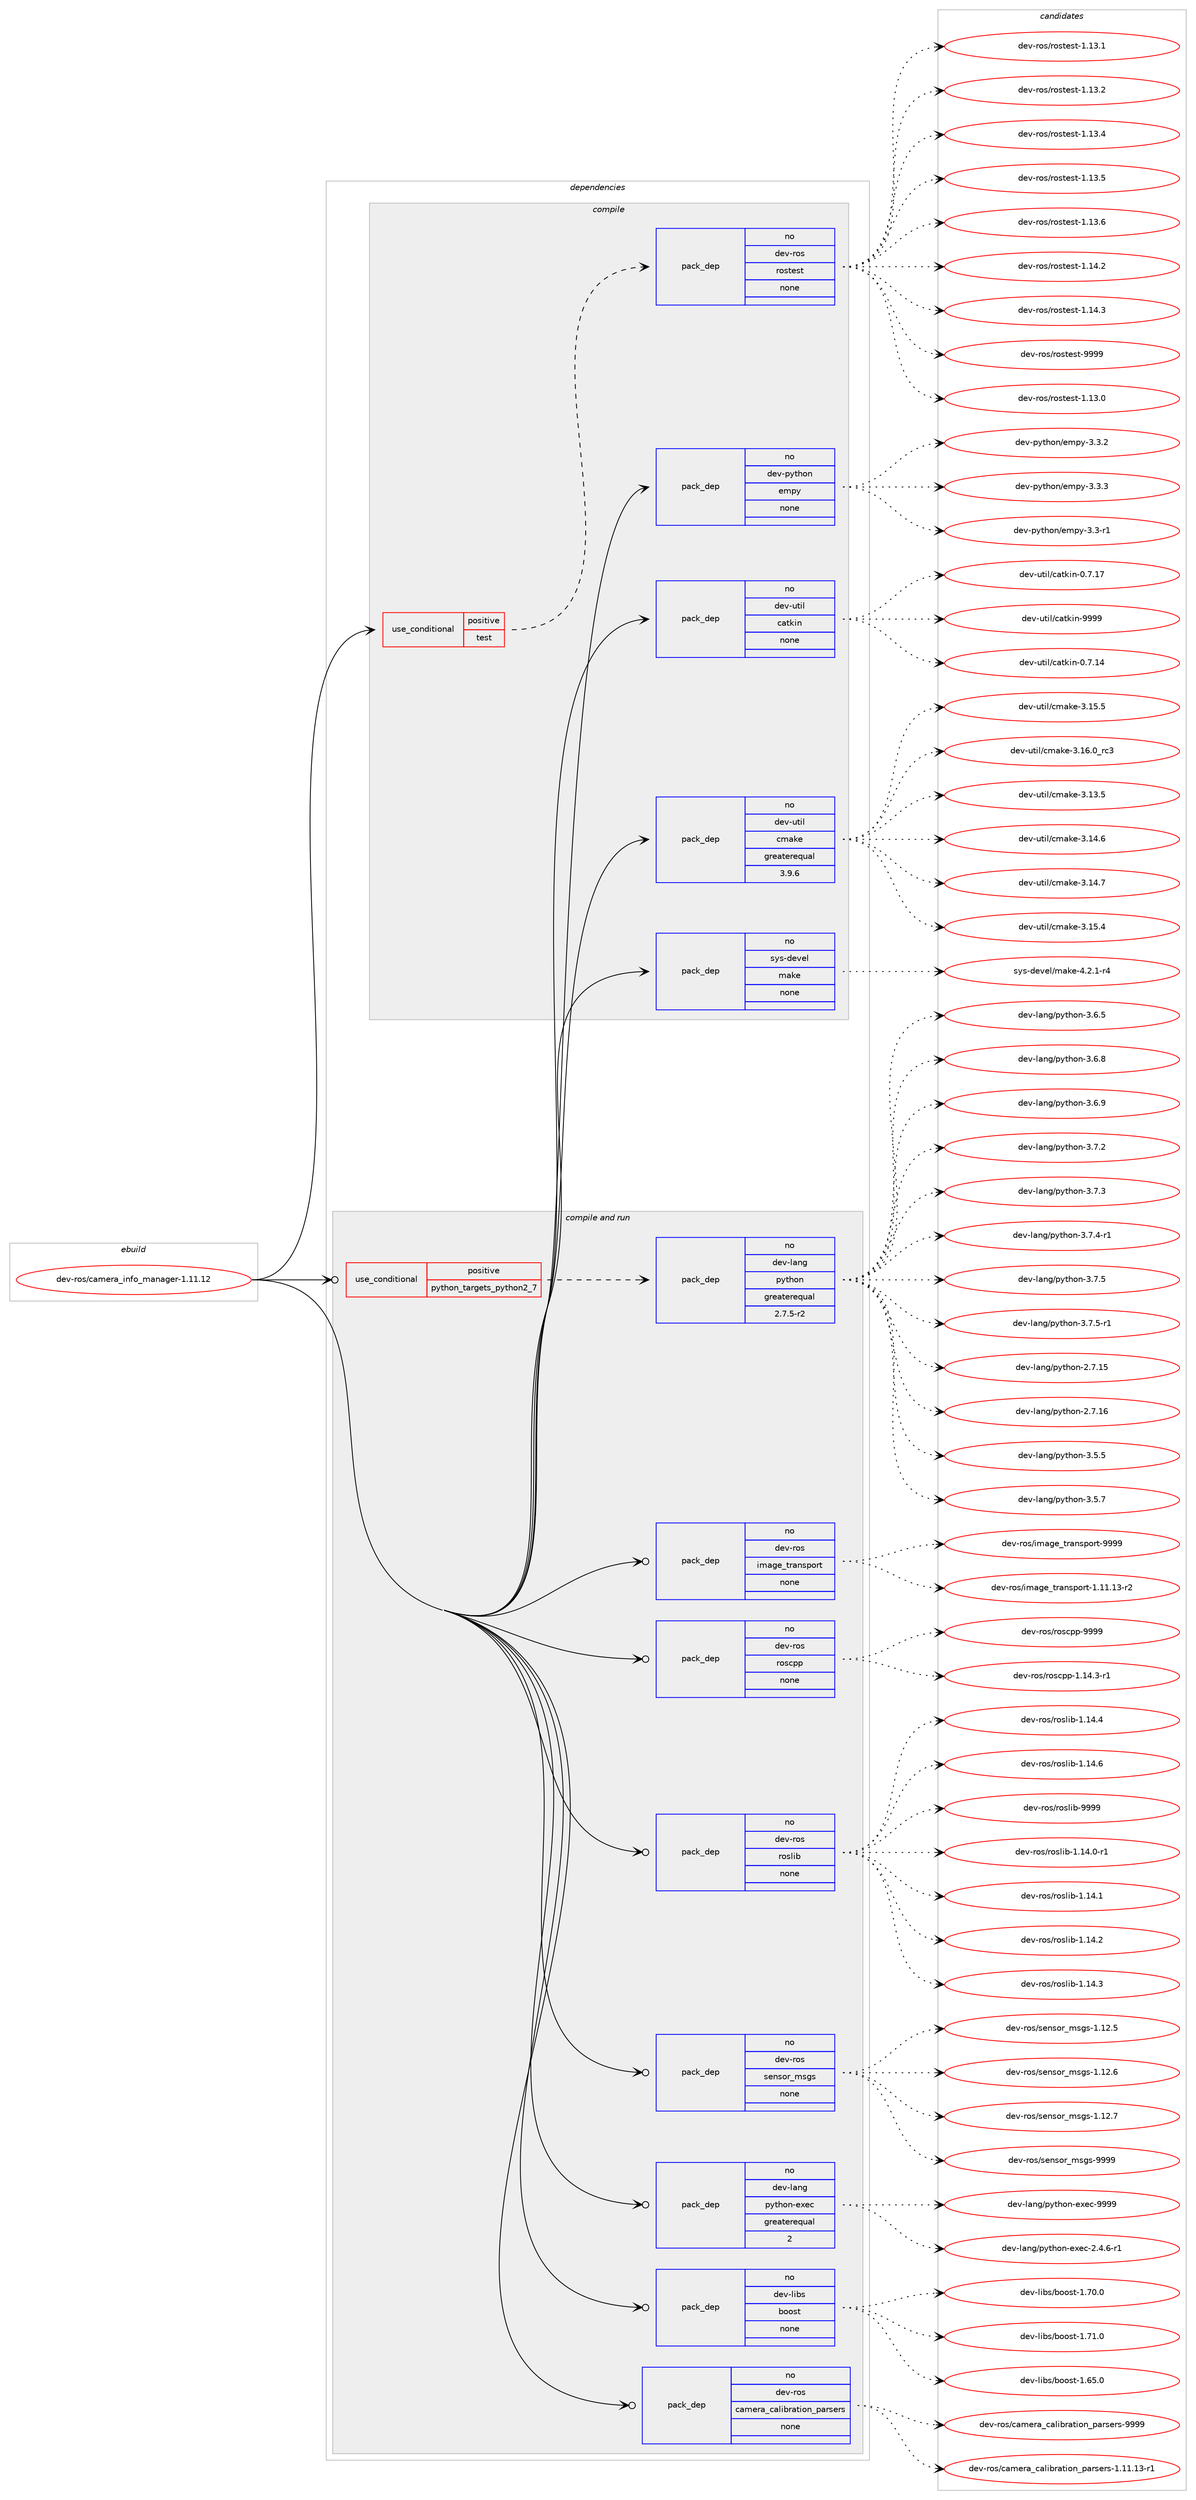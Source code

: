 digraph prolog {

# *************
# Graph options
# *************

newrank=true;
concentrate=true;
compound=true;
graph [rankdir=LR,fontname=Helvetica,fontsize=10,ranksep=1.5];#, ranksep=2.5, nodesep=0.2];
edge  [arrowhead=vee];
node  [fontname=Helvetica,fontsize=10];

# **********
# The ebuild
# **********

subgraph cluster_leftcol {
color=gray;
rank=same;
label=<<i>ebuild</i>>;
id [label="dev-ros/camera_info_manager-1.11.12", color=red, width=4, href="../dev-ros/camera_info_manager-1.11.12.svg"];
}

# ****************
# The dependencies
# ****************

subgraph cluster_midcol {
color=gray;
label=<<i>dependencies</i>>;
subgraph cluster_compile {
fillcolor="#eeeeee";
style=filled;
label=<<i>compile</i>>;
subgraph cond152837 {
dependency649343 [label=<<TABLE BORDER="0" CELLBORDER="1" CELLSPACING="0" CELLPADDING="4"><TR><TD ROWSPAN="3" CELLPADDING="10">use_conditional</TD></TR><TR><TD>positive</TD></TR><TR><TD>test</TD></TR></TABLE>>, shape=none, color=red];
subgraph pack484600 {
dependency649344 [label=<<TABLE BORDER="0" CELLBORDER="1" CELLSPACING="0" CELLPADDING="4" WIDTH="220"><TR><TD ROWSPAN="6" CELLPADDING="30">pack_dep</TD></TR><TR><TD WIDTH="110">no</TD></TR><TR><TD>dev-ros</TD></TR><TR><TD>rostest</TD></TR><TR><TD>none</TD></TR><TR><TD></TD></TR></TABLE>>, shape=none, color=blue];
}
dependency649343:e -> dependency649344:w [weight=20,style="dashed",arrowhead="vee"];
}
id:e -> dependency649343:w [weight=20,style="solid",arrowhead="vee"];
subgraph pack484601 {
dependency649345 [label=<<TABLE BORDER="0" CELLBORDER="1" CELLSPACING="0" CELLPADDING="4" WIDTH="220"><TR><TD ROWSPAN="6" CELLPADDING="30">pack_dep</TD></TR><TR><TD WIDTH="110">no</TD></TR><TR><TD>dev-python</TD></TR><TR><TD>empy</TD></TR><TR><TD>none</TD></TR><TR><TD></TD></TR></TABLE>>, shape=none, color=blue];
}
id:e -> dependency649345:w [weight=20,style="solid",arrowhead="vee"];
subgraph pack484602 {
dependency649346 [label=<<TABLE BORDER="0" CELLBORDER="1" CELLSPACING="0" CELLPADDING="4" WIDTH="220"><TR><TD ROWSPAN="6" CELLPADDING="30">pack_dep</TD></TR><TR><TD WIDTH="110">no</TD></TR><TR><TD>dev-util</TD></TR><TR><TD>catkin</TD></TR><TR><TD>none</TD></TR><TR><TD></TD></TR></TABLE>>, shape=none, color=blue];
}
id:e -> dependency649346:w [weight=20,style="solid",arrowhead="vee"];
subgraph pack484603 {
dependency649347 [label=<<TABLE BORDER="0" CELLBORDER="1" CELLSPACING="0" CELLPADDING="4" WIDTH="220"><TR><TD ROWSPAN="6" CELLPADDING="30">pack_dep</TD></TR><TR><TD WIDTH="110">no</TD></TR><TR><TD>dev-util</TD></TR><TR><TD>cmake</TD></TR><TR><TD>greaterequal</TD></TR><TR><TD>3.9.6</TD></TR></TABLE>>, shape=none, color=blue];
}
id:e -> dependency649347:w [weight=20,style="solid",arrowhead="vee"];
subgraph pack484604 {
dependency649348 [label=<<TABLE BORDER="0" CELLBORDER="1" CELLSPACING="0" CELLPADDING="4" WIDTH="220"><TR><TD ROWSPAN="6" CELLPADDING="30">pack_dep</TD></TR><TR><TD WIDTH="110">no</TD></TR><TR><TD>sys-devel</TD></TR><TR><TD>make</TD></TR><TR><TD>none</TD></TR><TR><TD></TD></TR></TABLE>>, shape=none, color=blue];
}
id:e -> dependency649348:w [weight=20,style="solid",arrowhead="vee"];
}
subgraph cluster_compileandrun {
fillcolor="#eeeeee";
style=filled;
label=<<i>compile and run</i>>;
subgraph cond152838 {
dependency649349 [label=<<TABLE BORDER="0" CELLBORDER="1" CELLSPACING="0" CELLPADDING="4"><TR><TD ROWSPAN="3" CELLPADDING="10">use_conditional</TD></TR><TR><TD>positive</TD></TR><TR><TD>python_targets_python2_7</TD></TR></TABLE>>, shape=none, color=red];
subgraph pack484605 {
dependency649350 [label=<<TABLE BORDER="0" CELLBORDER="1" CELLSPACING="0" CELLPADDING="4" WIDTH="220"><TR><TD ROWSPAN="6" CELLPADDING="30">pack_dep</TD></TR><TR><TD WIDTH="110">no</TD></TR><TR><TD>dev-lang</TD></TR><TR><TD>python</TD></TR><TR><TD>greaterequal</TD></TR><TR><TD>2.7.5-r2</TD></TR></TABLE>>, shape=none, color=blue];
}
dependency649349:e -> dependency649350:w [weight=20,style="dashed",arrowhead="vee"];
}
id:e -> dependency649349:w [weight=20,style="solid",arrowhead="odotvee"];
subgraph pack484606 {
dependency649351 [label=<<TABLE BORDER="0" CELLBORDER="1" CELLSPACING="0" CELLPADDING="4" WIDTH="220"><TR><TD ROWSPAN="6" CELLPADDING="30">pack_dep</TD></TR><TR><TD WIDTH="110">no</TD></TR><TR><TD>dev-lang</TD></TR><TR><TD>python-exec</TD></TR><TR><TD>greaterequal</TD></TR><TR><TD>2</TD></TR></TABLE>>, shape=none, color=blue];
}
id:e -> dependency649351:w [weight=20,style="solid",arrowhead="odotvee"];
subgraph pack484607 {
dependency649352 [label=<<TABLE BORDER="0" CELLBORDER="1" CELLSPACING="0" CELLPADDING="4" WIDTH="220"><TR><TD ROWSPAN="6" CELLPADDING="30">pack_dep</TD></TR><TR><TD WIDTH="110">no</TD></TR><TR><TD>dev-libs</TD></TR><TR><TD>boost</TD></TR><TR><TD>none</TD></TR><TR><TD></TD></TR></TABLE>>, shape=none, color=blue];
}
id:e -> dependency649352:w [weight=20,style="solid",arrowhead="odotvee"];
subgraph pack484608 {
dependency649353 [label=<<TABLE BORDER="0" CELLBORDER="1" CELLSPACING="0" CELLPADDING="4" WIDTH="220"><TR><TD ROWSPAN="6" CELLPADDING="30">pack_dep</TD></TR><TR><TD WIDTH="110">no</TD></TR><TR><TD>dev-ros</TD></TR><TR><TD>camera_calibration_parsers</TD></TR><TR><TD>none</TD></TR><TR><TD></TD></TR></TABLE>>, shape=none, color=blue];
}
id:e -> dependency649353:w [weight=20,style="solid",arrowhead="odotvee"];
subgraph pack484609 {
dependency649354 [label=<<TABLE BORDER="0" CELLBORDER="1" CELLSPACING="0" CELLPADDING="4" WIDTH="220"><TR><TD ROWSPAN="6" CELLPADDING="30">pack_dep</TD></TR><TR><TD WIDTH="110">no</TD></TR><TR><TD>dev-ros</TD></TR><TR><TD>image_transport</TD></TR><TR><TD>none</TD></TR><TR><TD></TD></TR></TABLE>>, shape=none, color=blue];
}
id:e -> dependency649354:w [weight=20,style="solid",arrowhead="odotvee"];
subgraph pack484610 {
dependency649355 [label=<<TABLE BORDER="0" CELLBORDER="1" CELLSPACING="0" CELLPADDING="4" WIDTH="220"><TR><TD ROWSPAN="6" CELLPADDING="30">pack_dep</TD></TR><TR><TD WIDTH="110">no</TD></TR><TR><TD>dev-ros</TD></TR><TR><TD>roscpp</TD></TR><TR><TD>none</TD></TR><TR><TD></TD></TR></TABLE>>, shape=none, color=blue];
}
id:e -> dependency649355:w [weight=20,style="solid",arrowhead="odotvee"];
subgraph pack484611 {
dependency649356 [label=<<TABLE BORDER="0" CELLBORDER="1" CELLSPACING="0" CELLPADDING="4" WIDTH="220"><TR><TD ROWSPAN="6" CELLPADDING="30">pack_dep</TD></TR><TR><TD WIDTH="110">no</TD></TR><TR><TD>dev-ros</TD></TR><TR><TD>roslib</TD></TR><TR><TD>none</TD></TR><TR><TD></TD></TR></TABLE>>, shape=none, color=blue];
}
id:e -> dependency649356:w [weight=20,style="solid",arrowhead="odotvee"];
subgraph pack484612 {
dependency649357 [label=<<TABLE BORDER="0" CELLBORDER="1" CELLSPACING="0" CELLPADDING="4" WIDTH="220"><TR><TD ROWSPAN="6" CELLPADDING="30">pack_dep</TD></TR><TR><TD WIDTH="110">no</TD></TR><TR><TD>dev-ros</TD></TR><TR><TD>sensor_msgs</TD></TR><TR><TD>none</TD></TR><TR><TD></TD></TR></TABLE>>, shape=none, color=blue];
}
id:e -> dependency649357:w [weight=20,style="solid",arrowhead="odotvee"];
}
subgraph cluster_run {
fillcolor="#eeeeee";
style=filled;
label=<<i>run</i>>;
}
}

# **************
# The candidates
# **************

subgraph cluster_choices {
rank=same;
color=gray;
label=<<i>candidates</i>>;

subgraph choice484600 {
color=black;
nodesep=1;
choice100101118451141111154711411111511610111511645494649514648 [label="dev-ros/rostest-1.13.0", color=red, width=4,href="../dev-ros/rostest-1.13.0.svg"];
choice100101118451141111154711411111511610111511645494649514649 [label="dev-ros/rostest-1.13.1", color=red, width=4,href="../dev-ros/rostest-1.13.1.svg"];
choice100101118451141111154711411111511610111511645494649514650 [label="dev-ros/rostest-1.13.2", color=red, width=4,href="../dev-ros/rostest-1.13.2.svg"];
choice100101118451141111154711411111511610111511645494649514652 [label="dev-ros/rostest-1.13.4", color=red, width=4,href="../dev-ros/rostest-1.13.4.svg"];
choice100101118451141111154711411111511610111511645494649514653 [label="dev-ros/rostest-1.13.5", color=red, width=4,href="../dev-ros/rostest-1.13.5.svg"];
choice100101118451141111154711411111511610111511645494649514654 [label="dev-ros/rostest-1.13.6", color=red, width=4,href="../dev-ros/rostest-1.13.6.svg"];
choice100101118451141111154711411111511610111511645494649524650 [label="dev-ros/rostest-1.14.2", color=red, width=4,href="../dev-ros/rostest-1.14.2.svg"];
choice100101118451141111154711411111511610111511645494649524651 [label="dev-ros/rostest-1.14.3", color=red, width=4,href="../dev-ros/rostest-1.14.3.svg"];
choice10010111845114111115471141111151161011151164557575757 [label="dev-ros/rostest-9999", color=red, width=4,href="../dev-ros/rostest-9999.svg"];
dependency649344:e -> choice100101118451141111154711411111511610111511645494649514648:w [style=dotted,weight="100"];
dependency649344:e -> choice100101118451141111154711411111511610111511645494649514649:w [style=dotted,weight="100"];
dependency649344:e -> choice100101118451141111154711411111511610111511645494649514650:w [style=dotted,weight="100"];
dependency649344:e -> choice100101118451141111154711411111511610111511645494649514652:w [style=dotted,weight="100"];
dependency649344:e -> choice100101118451141111154711411111511610111511645494649514653:w [style=dotted,weight="100"];
dependency649344:e -> choice100101118451141111154711411111511610111511645494649514654:w [style=dotted,weight="100"];
dependency649344:e -> choice100101118451141111154711411111511610111511645494649524650:w [style=dotted,weight="100"];
dependency649344:e -> choice100101118451141111154711411111511610111511645494649524651:w [style=dotted,weight="100"];
dependency649344:e -> choice10010111845114111115471141111151161011151164557575757:w [style=dotted,weight="100"];
}
subgraph choice484601 {
color=black;
nodesep=1;
choice1001011184511212111610411111047101109112121455146514511449 [label="dev-python/empy-3.3-r1", color=red, width=4,href="../dev-python/empy-3.3-r1.svg"];
choice1001011184511212111610411111047101109112121455146514650 [label="dev-python/empy-3.3.2", color=red, width=4,href="../dev-python/empy-3.3.2.svg"];
choice1001011184511212111610411111047101109112121455146514651 [label="dev-python/empy-3.3.3", color=red, width=4,href="../dev-python/empy-3.3.3.svg"];
dependency649345:e -> choice1001011184511212111610411111047101109112121455146514511449:w [style=dotted,weight="100"];
dependency649345:e -> choice1001011184511212111610411111047101109112121455146514650:w [style=dotted,weight="100"];
dependency649345:e -> choice1001011184511212111610411111047101109112121455146514651:w [style=dotted,weight="100"];
}
subgraph choice484602 {
color=black;
nodesep=1;
choice1001011184511711610510847999711610710511045484655464952 [label="dev-util/catkin-0.7.14", color=red, width=4,href="../dev-util/catkin-0.7.14.svg"];
choice1001011184511711610510847999711610710511045484655464955 [label="dev-util/catkin-0.7.17", color=red, width=4,href="../dev-util/catkin-0.7.17.svg"];
choice100101118451171161051084799971161071051104557575757 [label="dev-util/catkin-9999", color=red, width=4,href="../dev-util/catkin-9999.svg"];
dependency649346:e -> choice1001011184511711610510847999711610710511045484655464952:w [style=dotted,weight="100"];
dependency649346:e -> choice1001011184511711610510847999711610710511045484655464955:w [style=dotted,weight="100"];
dependency649346:e -> choice100101118451171161051084799971161071051104557575757:w [style=dotted,weight="100"];
}
subgraph choice484603 {
color=black;
nodesep=1;
choice1001011184511711610510847991099710710145514649514653 [label="dev-util/cmake-3.13.5", color=red, width=4,href="../dev-util/cmake-3.13.5.svg"];
choice1001011184511711610510847991099710710145514649524654 [label="dev-util/cmake-3.14.6", color=red, width=4,href="../dev-util/cmake-3.14.6.svg"];
choice1001011184511711610510847991099710710145514649524655 [label="dev-util/cmake-3.14.7", color=red, width=4,href="../dev-util/cmake-3.14.7.svg"];
choice1001011184511711610510847991099710710145514649534652 [label="dev-util/cmake-3.15.4", color=red, width=4,href="../dev-util/cmake-3.15.4.svg"];
choice1001011184511711610510847991099710710145514649534653 [label="dev-util/cmake-3.15.5", color=red, width=4,href="../dev-util/cmake-3.15.5.svg"];
choice1001011184511711610510847991099710710145514649544648951149951 [label="dev-util/cmake-3.16.0_rc3", color=red, width=4,href="../dev-util/cmake-3.16.0_rc3.svg"];
dependency649347:e -> choice1001011184511711610510847991099710710145514649514653:w [style=dotted,weight="100"];
dependency649347:e -> choice1001011184511711610510847991099710710145514649524654:w [style=dotted,weight="100"];
dependency649347:e -> choice1001011184511711610510847991099710710145514649524655:w [style=dotted,weight="100"];
dependency649347:e -> choice1001011184511711610510847991099710710145514649534652:w [style=dotted,weight="100"];
dependency649347:e -> choice1001011184511711610510847991099710710145514649534653:w [style=dotted,weight="100"];
dependency649347:e -> choice1001011184511711610510847991099710710145514649544648951149951:w [style=dotted,weight="100"];
}
subgraph choice484604 {
color=black;
nodesep=1;
choice1151211154510010111810110847109971071014552465046494511452 [label="sys-devel/make-4.2.1-r4", color=red, width=4,href="../sys-devel/make-4.2.1-r4.svg"];
dependency649348:e -> choice1151211154510010111810110847109971071014552465046494511452:w [style=dotted,weight="100"];
}
subgraph choice484605 {
color=black;
nodesep=1;
choice10010111845108971101034711212111610411111045504655464953 [label="dev-lang/python-2.7.15", color=red, width=4,href="../dev-lang/python-2.7.15.svg"];
choice10010111845108971101034711212111610411111045504655464954 [label="dev-lang/python-2.7.16", color=red, width=4,href="../dev-lang/python-2.7.16.svg"];
choice100101118451089711010347112121116104111110455146534653 [label="dev-lang/python-3.5.5", color=red, width=4,href="../dev-lang/python-3.5.5.svg"];
choice100101118451089711010347112121116104111110455146534655 [label="dev-lang/python-3.5.7", color=red, width=4,href="../dev-lang/python-3.5.7.svg"];
choice100101118451089711010347112121116104111110455146544653 [label="dev-lang/python-3.6.5", color=red, width=4,href="../dev-lang/python-3.6.5.svg"];
choice100101118451089711010347112121116104111110455146544656 [label="dev-lang/python-3.6.8", color=red, width=4,href="../dev-lang/python-3.6.8.svg"];
choice100101118451089711010347112121116104111110455146544657 [label="dev-lang/python-3.6.9", color=red, width=4,href="../dev-lang/python-3.6.9.svg"];
choice100101118451089711010347112121116104111110455146554650 [label="dev-lang/python-3.7.2", color=red, width=4,href="../dev-lang/python-3.7.2.svg"];
choice100101118451089711010347112121116104111110455146554651 [label="dev-lang/python-3.7.3", color=red, width=4,href="../dev-lang/python-3.7.3.svg"];
choice1001011184510897110103471121211161041111104551465546524511449 [label="dev-lang/python-3.7.4-r1", color=red, width=4,href="../dev-lang/python-3.7.4-r1.svg"];
choice100101118451089711010347112121116104111110455146554653 [label="dev-lang/python-3.7.5", color=red, width=4,href="../dev-lang/python-3.7.5.svg"];
choice1001011184510897110103471121211161041111104551465546534511449 [label="dev-lang/python-3.7.5-r1", color=red, width=4,href="../dev-lang/python-3.7.5-r1.svg"];
dependency649350:e -> choice10010111845108971101034711212111610411111045504655464953:w [style=dotted,weight="100"];
dependency649350:e -> choice10010111845108971101034711212111610411111045504655464954:w [style=dotted,weight="100"];
dependency649350:e -> choice100101118451089711010347112121116104111110455146534653:w [style=dotted,weight="100"];
dependency649350:e -> choice100101118451089711010347112121116104111110455146534655:w [style=dotted,weight="100"];
dependency649350:e -> choice100101118451089711010347112121116104111110455146544653:w [style=dotted,weight="100"];
dependency649350:e -> choice100101118451089711010347112121116104111110455146544656:w [style=dotted,weight="100"];
dependency649350:e -> choice100101118451089711010347112121116104111110455146544657:w [style=dotted,weight="100"];
dependency649350:e -> choice100101118451089711010347112121116104111110455146554650:w [style=dotted,weight="100"];
dependency649350:e -> choice100101118451089711010347112121116104111110455146554651:w [style=dotted,weight="100"];
dependency649350:e -> choice1001011184510897110103471121211161041111104551465546524511449:w [style=dotted,weight="100"];
dependency649350:e -> choice100101118451089711010347112121116104111110455146554653:w [style=dotted,weight="100"];
dependency649350:e -> choice1001011184510897110103471121211161041111104551465546534511449:w [style=dotted,weight="100"];
}
subgraph choice484606 {
color=black;
nodesep=1;
choice10010111845108971101034711212111610411111045101120101994550465246544511449 [label="dev-lang/python-exec-2.4.6-r1", color=red, width=4,href="../dev-lang/python-exec-2.4.6-r1.svg"];
choice10010111845108971101034711212111610411111045101120101994557575757 [label="dev-lang/python-exec-9999", color=red, width=4,href="../dev-lang/python-exec-9999.svg"];
dependency649351:e -> choice10010111845108971101034711212111610411111045101120101994550465246544511449:w [style=dotted,weight="100"];
dependency649351:e -> choice10010111845108971101034711212111610411111045101120101994557575757:w [style=dotted,weight="100"];
}
subgraph choice484607 {
color=black;
nodesep=1;
choice1001011184510810598115479811111111511645494654534648 [label="dev-libs/boost-1.65.0", color=red, width=4,href="../dev-libs/boost-1.65.0.svg"];
choice1001011184510810598115479811111111511645494655484648 [label="dev-libs/boost-1.70.0", color=red, width=4,href="../dev-libs/boost-1.70.0.svg"];
choice1001011184510810598115479811111111511645494655494648 [label="dev-libs/boost-1.71.0", color=red, width=4,href="../dev-libs/boost-1.71.0.svg"];
dependency649352:e -> choice1001011184510810598115479811111111511645494654534648:w [style=dotted,weight="100"];
dependency649352:e -> choice1001011184510810598115479811111111511645494655484648:w [style=dotted,weight="100"];
dependency649352:e -> choice1001011184510810598115479811111111511645494655494648:w [style=dotted,weight="100"];
}
subgraph choice484608 {
color=black;
nodesep=1;
choice10010111845114111115479997109101114979599971081059811497116105111110951129711411510111411545494649494649514511449 [label="dev-ros/camera_calibration_parsers-1.11.13-r1", color=red, width=4,href="../dev-ros/camera_calibration_parsers-1.11.13-r1.svg"];
choice1001011184511411111547999710910111497959997108105981149711610511111095112971141151011141154557575757 [label="dev-ros/camera_calibration_parsers-9999", color=red, width=4,href="../dev-ros/camera_calibration_parsers-9999.svg"];
dependency649353:e -> choice10010111845114111115479997109101114979599971081059811497116105111110951129711411510111411545494649494649514511449:w [style=dotted,weight="100"];
dependency649353:e -> choice1001011184511411111547999710910111497959997108105981149711610511111095112971141151011141154557575757:w [style=dotted,weight="100"];
}
subgraph choice484609 {
color=black;
nodesep=1;
choice100101118451141111154710510997103101951161149711011511211111411645494649494649514511450 [label="dev-ros/image_transport-1.11.13-r2", color=red, width=4,href="../dev-ros/image_transport-1.11.13-r2.svg"];
choice10010111845114111115471051099710310195116114971101151121111141164557575757 [label="dev-ros/image_transport-9999", color=red, width=4,href="../dev-ros/image_transport-9999.svg"];
dependency649354:e -> choice100101118451141111154710510997103101951161149711011511211111411645494649494649514511450:w [style=dotted,weight="100"];
dependency649354:e -> choice10010111845114111115471051099710310195116114971101151121111141164557575757:w [style=dotted,weight="100"];
}
subgraph choice484610 {
color=black;
nodesep=1;
choice100101118451141111154711411111599112112454946495246514511449 [label="dev-ros/roscpp-1.14.3-r1", color=red, width=4,href="../dev-ros/roscpp-1.14.3-r1.svg"];
choice1001011184511411111547114111115991121124557575757 [label="dev-ros/roscpp-9999", color=red, width=4,href="../dev-ros/roscpp-9999.svg"];
dependency649355:e -> choice100101118451141111154711411111599112112454946495246514511449:w [style=dotted,weight="100"];
dependency649355:e -> choice1001011184511411111547114111115991121124557575757:w [style=dotted,weight="100"];
}
subgraph choice484611 {
color=black;
nodesep=1;
choice100101118451141111154711411111510810598454946495246484511449 [label="dev-ros/roslib-1.14.0-r1", color=red, width=4,href="../dev-ros/roslib-1.14.0-r1.svg"];
choice10010111845114111115471141111151081059845494649524649 [label="dev-ros/roslib-1.14.1", color=red, width=4,href="../dev-ros/roslib-1.14.1.svg"];
choice10010111845114111115471141111151081059845494649524650 [label="dev-ros/roslib-1.14.2", color=red, width=4,href="../dev-ros/roslib-1.14.2.svg"];
choice10010111845114111115471141111151081059845494649524651 [label="dev-ros/roslib-1.14.3", color=red, width=4,href="../dev-ros/roslib-1.14.3.svg"];
choice10010111845114111115471141111151081059845494649524652 [label="dev-ros/roslib-1.14.4", color=red, width=4,href="../dev-ros/roslib-1.14.4.svg"];
choice10010111845114111115471141111151081059845494649524654 [label="dev-ros/roslib-1.14.6", color=red, width=4,href="../dev-ros/roslib-1.14.6.svg"];
choice1001011184511411111547114111115108105984557575757 [label="dev-ros/roslib-9999", color=red, width=4,href="../dev-ros/roslib-9999.svg"];
dependency649356:e -> choice100101118451141111154711411111510810598454946495246484511449:w [style=dotted,weight="100"];
dependency649356:e -> choice10010111845114111115471141111151081059845494649524649:w [style=dotted,weight="100"];
dependency649356:e -> choice10010111845114111115471141111151081059845494649524650:w [style=dotted,weight="100"];
dependency649356:e -> choice10010111845114111115471141111151081059845494649524651:w [style=dotted,weight="100"];
dependency649356:e -> choice10010111845114111115471141111151081059845494649524652:w [style=dotted,weight="100"];
dependency649356:e -> choice10010111845114111115471141111151081059845494649524654:w [style=dotted,weight="100"];
dependency649356:e -> choice1001011184511411111547114111115108105984557575757:w [style=dotted,weight="100"];
}
subgraph choice484612 {
color=black;
nodesep=1;
choice10010111845114111115471151011101151111149510911510311545494649504653 [label="dev-ros/sensor_msgs-1.12.5", color=red, width=4,href="../dev-ros/sensor_msgs-1.12.5.svg"];
choice10010111845114111115471151011101151111149510911510311545494649504654 [label="dev-ros/sensor_msgs-1.12.6", color=red, width=4,href="../dev-ros/sensor_msgs-1.12.6.svg"];
choice10010111845114111115471151011101151111149510911510311545494649504655 [label="dev-ros/sensor_msgs-1.12.7", color=red, width=4,href="../dev-ros/sensor_msgs-1.12.7.svg"];
choice1001011184511411111547115101110115111114951091151031154557575757 [label="dev-ros/sensor_msgs-9999", color=red, width=4,href="../dev-ros/sensor_msgs-9999.svg"];
dependency649357:e -> choice10010111845114111115471151011101151111149510911510311545494649504653:w [style=dotted,weight="100"];
dependency649357:e -> choice10010111845114111115471151011101151111149510911510311545494649504654:w [style=dotted,weight="100"];
dependency649357:e -> choice10010111845114111115471151011101151111149510911510311545494649504655:w [style=dotted,weight="100"];
dependency649357:e -> choice1001011184511411111547115101110115111114951091151031154557575757:w [style=dotted,weight="100"];
}
}

}
